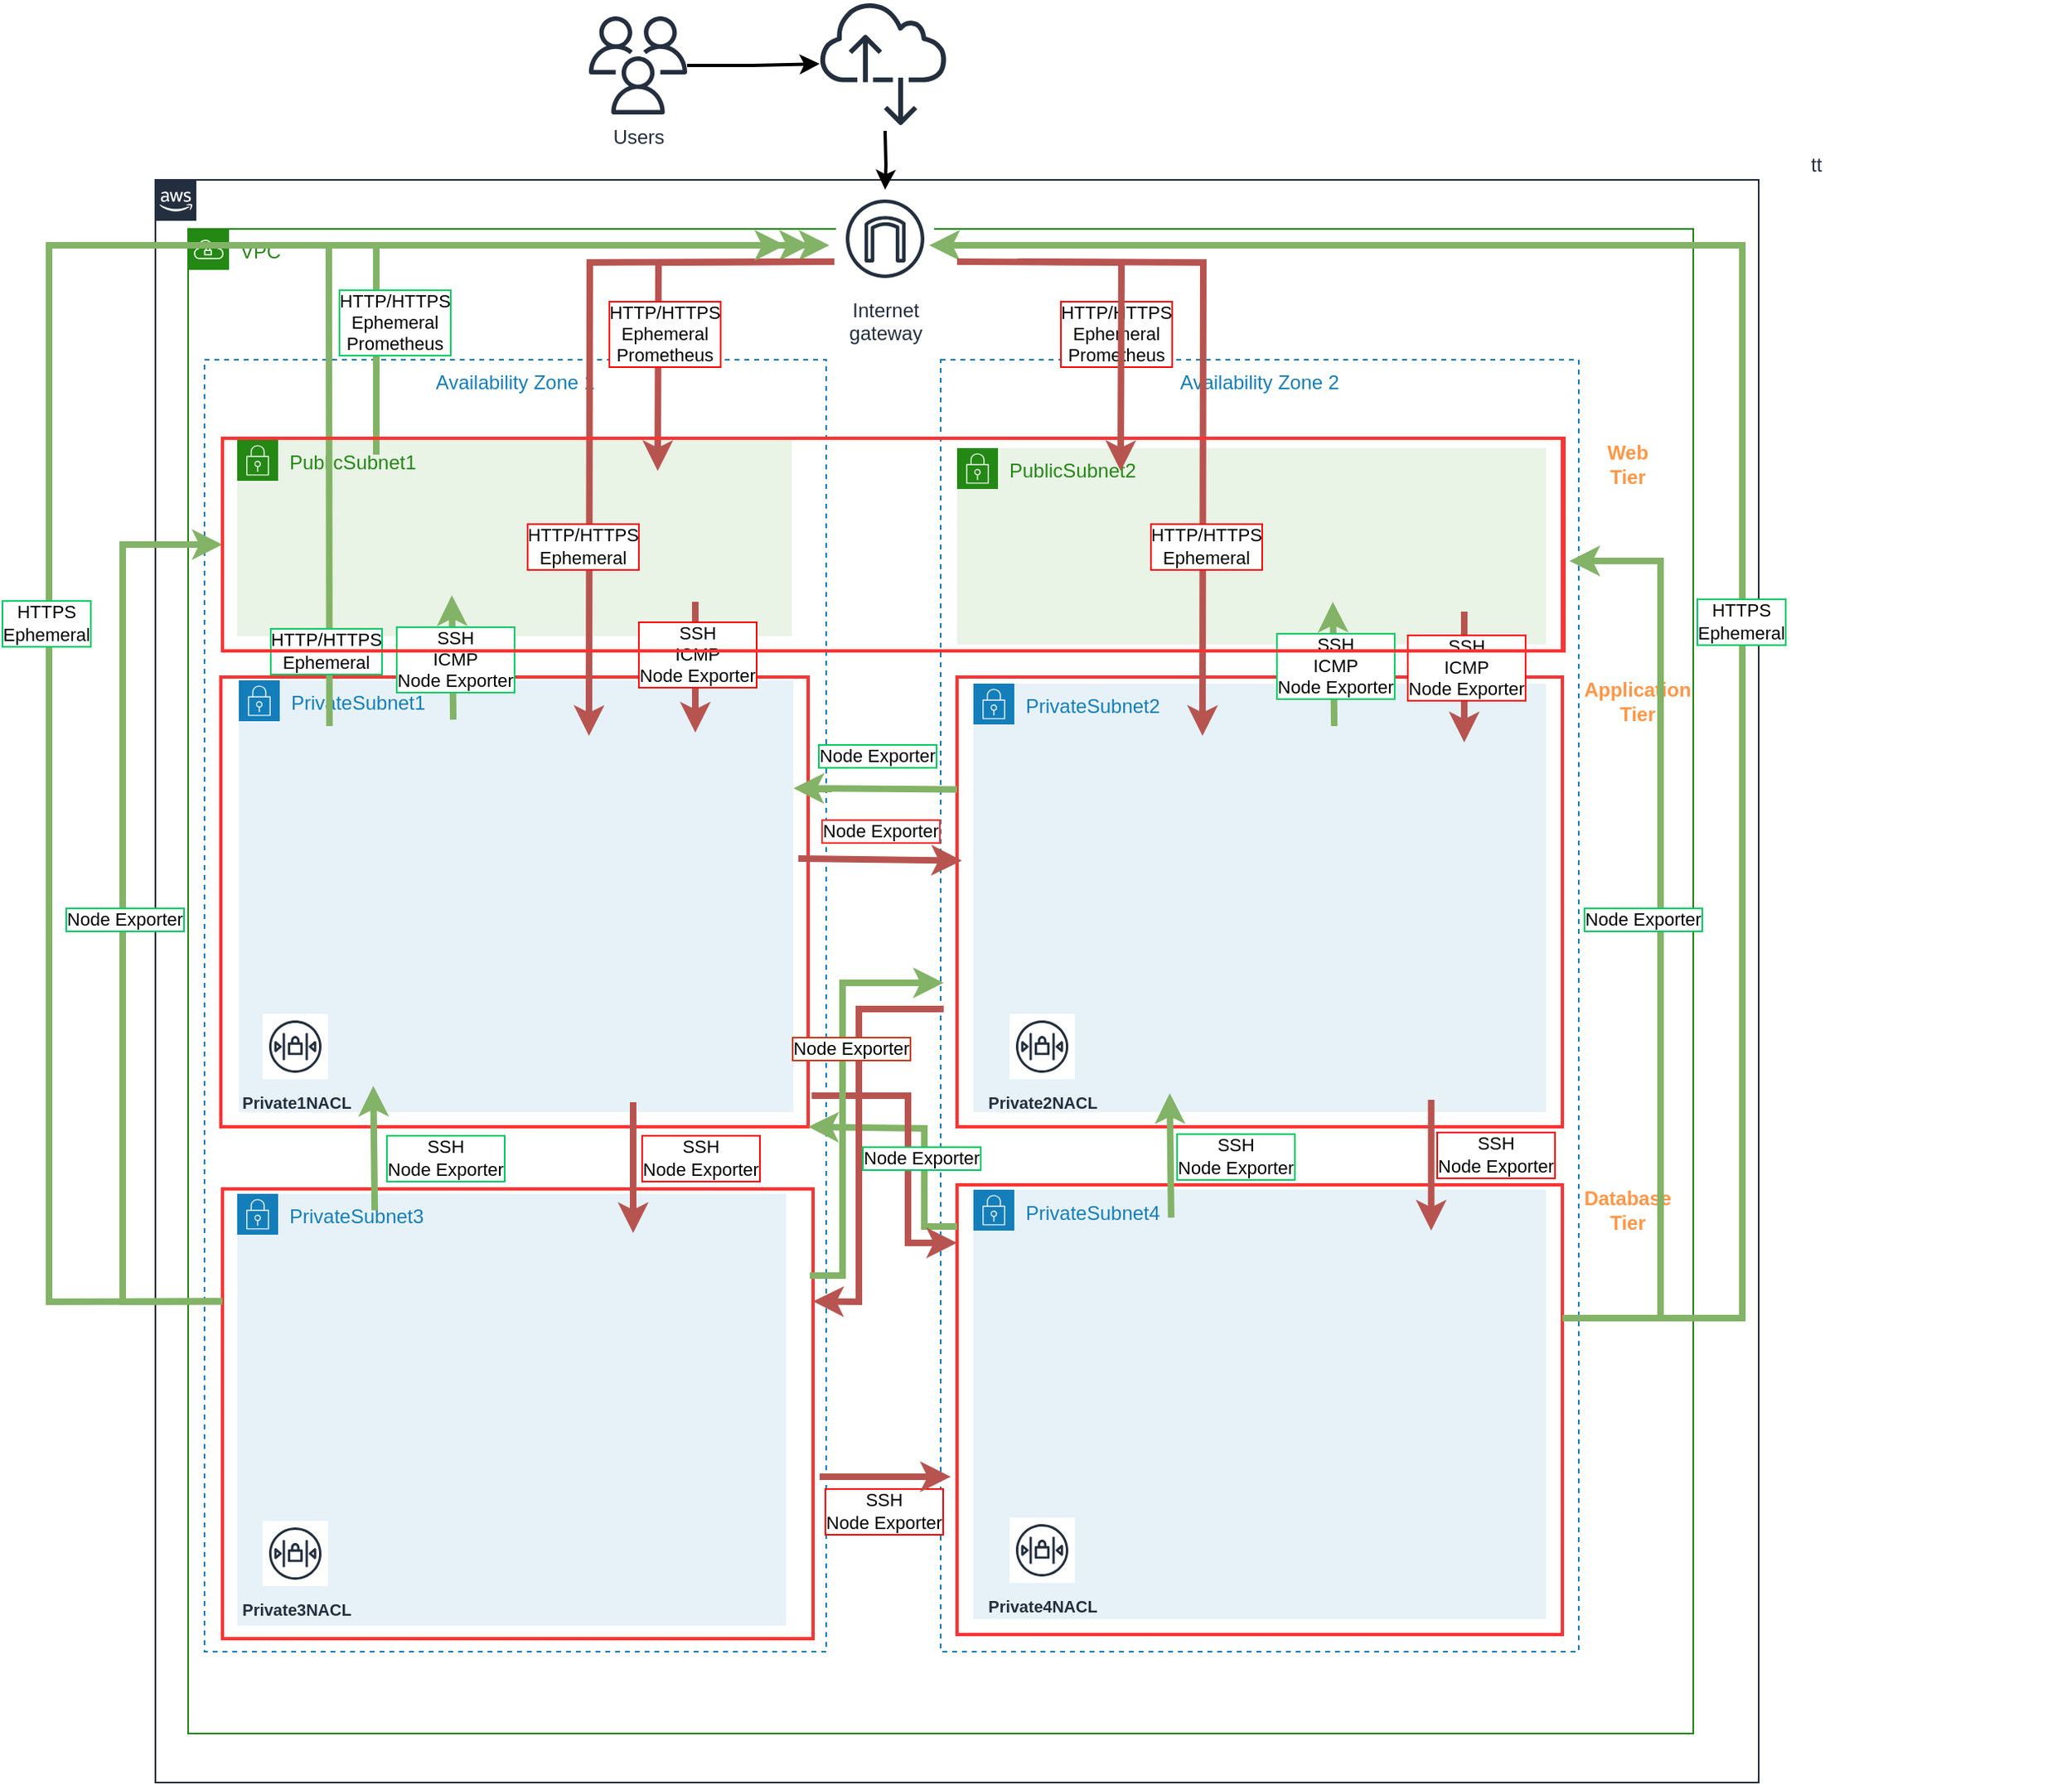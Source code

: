 <mxfile version="20.7.4" type="device"><diagram id="jrXY4hO8n29qiqvIHeQG" name="Page-1"><mxGraphModel dx="3274" dy="2396" grid="1" gridSize="10" guides="1" tooltips="1" connect="1" arrows="1" fold="1" page="0" pageScale="1" pageWidth="827" pageHeight="1169" math="0" shadow="0"><root><mxCell id="0"/><mxCell id="1" parent="0"/><mxCell id="5G6M97Ru5O6IGqaMy1Rf-22" value="tt" style="points=[[0,0],[0.25,0],[0.5,0],[0.75,0],[1,0],[1,0.25],[1,0.5],[1,0.75],[1,1],[0.75,1],[0.5,1],[0.25,1],[0,1],[0,0.75],[0,0.5],[0,0.25]];outlineConnect=0;gradientColor=none;html=1;whiteSpace=wrap;fontSize=12;fontStyle=0;shape=mxgraph.aws4.group;grIcon=mxgraph.aws4.group_aws_cloud_alt;strokeColor=#232F3E;verticalAlign=bottom;align=left;spacingLeft=30;fontColor=#232F3E;dashed=0;fillColor=none;labelPosition=right;verticalLabelPosition=top;" parent="1" vertex="1"><mxGeometry x="-1050" y="-800" width="980" height="980" as="geometry"/></mxCell><mxCell id="5G6M97Ru5O6IGqaMy1Rf-23" value="VPC" style="points=[[0,0],[0.25,0],[0.5,0],[0.75,0],[1,0],[1,0.25],[1,0.5],[1,0.75],[1,1],[0.75,1],[0.5,1],[0.25,1],[0,1],[0,0.75],[0,0.5],[0,0.25]];outlineConnect=0;gradientColor=none;html=1;whiteSpace=wrap;fontSize=12;fontStyle=0;shape=mxgraph.aws4.group;grIcon=mxgraph.aws4.group_vpc;strokeColor=#248814;fillColor=none;verticalAlign=top;align=left;spacingLeft=30;dashed=0;fontColor=#248814;" parent="1" vertex="1"><mxGeometry x="-1030" y="-770" width="920" height="920" as="geometry"/></mxCell><mxCell id="5G6M97Ru5O6IGqaMy1Rf-32" value="Availability Zone 2" style="strokeColor=#147EBA;dashed=1;verticalAlign=top;fontStyle=0;fontColor=#147EBA;" parent="1" vertex="1"><mxGeometry x="-570" y="-690" width="390" height="790" as="geometry"/></mxCell><mxCell id="2zdiaghxo6D1exUONl13-38" value="&lt;p style=&quot;line-height: 0%;&quot;&gt;&lt;br&gt;&lt;/p&gt;" style="rounded=0;whiteSpace=wrap;html=1;strokeColor=#FF3333;strokeWidth=2;fillColor=none;labelPosition=right;verticalLabelPosition=top;align=left;verticalAlign=bottom;fontColor=default;" vertex="1" parent="1"><mxGeometry x="-1010" y="-642" width="820" height="130" as="geometry"/></mxCell><mxCell id="5G6M97Ru5O6IGqaMy1Rf-31" value="Availability Zone 1" style="strokeColor=#147EBA;dashed=1;verticalAlign=top;fontStyle=0;fontColor=#147EBA;" parent="1" vertex="1"><mxGeometry x="-1020" y="-690" width="380" height="790" as="geometry"/></mxCell><mxCell id="2zdiaghxo6D1exUONl13-3" value="" style="rounded=0;whiteSpace=wrap;html=1;strokeColor=#FF3333;strokeWidth=2;fillColor=none;" vertex="1" parent="1"><mxGeometry x="-560" y="-185.5" width="370" height="275" as="geometry"/></mxCell><mxCell id="2zdiaghxo6D1exUONl13-2" value="" style="rounded=0;whiteSpace=wrap;html=1;strokeColor=#FF3333;strokeWidth=2;fillColor=none;" vertex="1" parent="1"><mxGeometry x="-1009" y="-183" width="361" height="275" as="geometry"/></mxCell><mxCell id="5G6M97Ru5O6IGqaMy1Rf-27" value="PrivateSubnet2" style="points=[[0,0],[0.25,0],[0.5,0],[0.75,0],[1,0],[1,0.25],[1,0.5],[1,0.75],[1,1],[0.75,1],[0.5,1],[0.25,1],[0,1],[0,0.75],[0,0.5],[0,0.25]];outlineConnect=0;gradientColor=none;html=1;whiteSpace=wrap;fontSize=12;fontStyle=0;shape=mxgraph.aws4.group;grIcon=mxgraph.aws4.group_security_group;grStroke=0;strokeColor=#147EBA;fillColor=#E6F2F8;verticalAlign=top;align=left;spacingLeft=30;fontColor=#147EBA;dashed=0;" parent="1" vertex="1"><mxGeometry x="-550" y="-492" width="350" height="262" as="geometry"/></mxCell><mxCell id="2zdiaghxo6D1exUONl13-4" value="&lt;blockquote style=&quot;margin: 0px 0px 0px 40px; border: none; padding: 0px; line-height: 0%;&quot;&gt;&lt;br&gt;&lt;/blockquote&gt;" style="rounded=0;whiteSpace=wrap;html=1;strokeColor=#FF3333;strokeWidth=2;fillColor=none;align=left;labelPosition=right;verticalLabelPosition=top;verticalAlign=bottom;fontColor=#FF0000;fontStyle=1" vertex="1" parent="1"><mxGeometry x="-560" y="-496" width="370" height="275" as="geometry"/></mxCell><mxCell id="2zdiaghxo6D1exUONl13-5" value="" style="rounded=0;whiteSpace=wrap;html=1;strokeColor=#FF3333;strokeWidth=2;fillColor=none;" vertex="1" parent="1"><mxGeometry x="-1010" y="-496" width="359" height="275" as="geometry"/></mxCell><mxCell id="5G6M97Ru5O6IGqaMy1Rf-26" value="PrivateSubnet1" style="points=[[0,0],[0.25,0],[0.5,0],[0.75,0],[1,0],[1,0.25],[1,0.5],[1,0.75],[1,1],[0.75,1],[0.5,1],[0.25,1],[0,1],[0,0.75],[0,0.5],[0,0.25]];outlineConnect=0;gradientColor=none;html=1;whiteSpace=wrap;fontSize=12;fontStyle=0;shape=mxgraph.aws4.group;grIcon=mxgraph.aws4.group_security_group;grStroke=0;strokeColor=#147EBA;fillColor=#E6F2F8;verticalAlign=top;align=left;spacingLeft=30;fontColor=#147EBA;dashed=0;" parent="1" vertex="1"><mxGeometry x="-999" y="-494" width="339" height="264" as="geometry"/></mxCell><mxCell id="5G6M97Ru5O6IGqaMy1Rf-24" value="PublicSubnet1" style="points=[[0,0],[0.25,0],[0.5,0],[0.75,0],[1,0],[1,0.25],[1,0.5],[1,0.75],[1,1],[0.75,1],[0.5,1],[0.25,1],[0,1],[0,0.75],[0,0.5],[0,0.25]];outlineConnect=0;gradientColor=none;html=1;whiteSpace=wrap;fontSize=12;fontStyle=0;shape=mxgraph.aws4.group;grIcon=mxgraph.aws4.group_security_group;grStroke=0;strokeColor=#248814;fillColor=#E9F3E6;verticalAlign=top;align=left;spacingLeft=30;fontColor=#248814;dashed=0;" parent="1" vertex="1"><mxGeometry x="-1000" y="-641" width="339" height="120" as="geometry"/></mxCell><mxCell id="5G6M97Ru5O6IGqaMy1Rf-25" value="PublicSubnet2" style="points=[[0,0],[0.25,0],[0.5,0],[0.75,0],[1,0],[1,0.25],[1,0.5],[1,0.75],[1,1],[0.75,1],[0.5,1],[0.25,1],[0,1],[0,0.75],[0,0.5],[0,0.25]];outlineConnect=0;gradientColor=none;html=1;whiteSpace=wrap;fontSize=12;fontStyle=0;shape=mxgraph.aws4.group;grIcon=mxgraph.aws4.group_security_group;grStroke=0;strokeColor=#248814;fillColor=#E9F3E6;verticalAlign=top;align=left;spacingLeft=30;fontColor=#248814;dashed=0;" parent="1" vertex="1"><mxGeometry x="-560" y="-636" width="360" height="120" as="geometry"/></mxCell><mxCell id="xLXbCmjDXcXgFieV5TB8-3" value="" style="edgeStyle=orthogonalEdgeStyle;rounded=0;orthogonalLoop=1;jettySize=auto;html=1;strokeWidth=2;" parent="1" source="5G6M97Ru5O6IGqaMy1Rf-37" target="xLXbCmjDXcXgFieV5TB8-2" edge="1"><mxGeometry relative="1" as="geometry"/></mxCell><mxCell id="5G6M97Ru5O6IGqaMy1Rf-37" value="Users" style="outlineConnect=0;fontColor=#232F3E;gradientColor=none;fillColor=#232F3E;strokeColor=none;dashed=0;verticalLabelPosition=bottom;verticalAlign=top;align=center;html=1;fontSize=12;fontStyle=0;aspect=fixed;pointerEvents=1;shape=mxgraph.aws4.users;" parent="1" vertex="1"><mxGeometry x="-785" y="-900" width="60" height="60" as="geometry"/></mxCell><mxCell id="xLXbCmjDXcXgFieV5TB8-1" value="Internet&#10;gateway" style="sketch=0;outlineConnect=0;fontColor=#232F3E;gradientColor=none;strokeColor=#232F3E;fillColor=#ffffff;dashed=0;verticalLabelPosition=bottom;verticalAlign=top;align=center;html=1;fontSize=12;fontStyle=0;aspect=fixed;shape=mxgraph.aws4.resourceIcon;resIcon=mxgraph.aws4.internet_gateway;" parent="1" vertex="1"><mxGeometry x="-634" y="-794" width="60" height="60" as="geometry"/></mxCell><mxCell id="xLXbCmjDXcXgFieV5TB8-4" value="" style="edgeStyle=orthogonalEdgeStyle;rounded=0;orthogonalLoop=1;jettySize=auto;html=1;strokeWidth=2;" parent="1" target="xLXbCmjDXcXgFieV5TB8-1" edge="1"><mxGeometry relative="1" as="geometry"><mxPoint x="-604" y="-830" as="sourcePoint"/></mxGeometry></mxCell><mxCell id="xLXbCmjDXcXgFieV5TB8-2" value="" style="sketch=0;outlineConnect=0;fontColor=#232F3E;gradientColor=none;fillColor=#232F3D;strokeColor=none;dashed=0;verticalLabelPosition=bottom;verticalAlign=top;align=center;html=1;fontSize=12;fontStyle=0;aspect=fixed;pointerEvents=1;shape=mxgraph.aws4.internet_alt2;" parent="1" vertex="1"><mxGeometry x="-644" y="-910" width="78" height="78" as="geometry"/></mxCell><mxCell id="xLXbCmjDXcXgFieV5TB8-15" value="PrivateSubnet3" style="points=[[0,0],[0.25,0],[0.5,0],[0.75,0],[1,0],[1,0.25],[1,0.5],[1,0.75],[1,1],[0.75,1],[0.5,1],[0.25,1],[0,1],[0,0.75],[0,0.5],[0,0.25]];outlineConnect=0;gradientColor=none;html=1;whiteSpace=wrap;fontSize=12;fontStyle=0;shape=mxgraph.aws4.group;grIcon=mxgraph.aws4.group_security_group;grStroke=0;strokeColor=#147EBA;fillColor=#E6F2F8;verticalAlign=top;align=left;spacingLeft=30;fontColor=#147EBA;dashed=0;" parent="1" vertex="1"><mxGeometry x="-1000" y="-180" width="335.5" height="264" as="geometry"/></mxCell><mxCell id="xLXbCmjDXcXgFieV5TB8-18" value="PrivateSubnet4" style="points=[[0,0],[0.25,0],[0.5,0],[0.75,0],[1,0],[1,0.25],[1,0.5],[1,0.75],[1,1],[0.75,1],[0.5,1],[0.25,1],[0,1],[0,0.75],[0,0.5],[0,0.25]];outlineConnect=0;gradientColor=none;html=1;whiteSpace=wrap;fontSize=12;fontStyle=0;shape=mxgraph.aws4.group;grIcon=mxgraph.aws4.group_security_group;grStroke=0;strokeColor=#147EBA;fillColor=#E6F2F8;verticalAlign=top;align=left;spacingLeft=30;fontColor=#147EBA;dashed=0;" parent="1" vertex="1"><mxGeometry x="-550" y="-182.5" width="350" height="262.5" as="geometry"/></mxCell><mxCell id="uyt5jaZ_HBhLrm_yC9xE-3" value="Web&lt;br&gt;Tier" style="text;strokeColor=none;align=center;fillColor=none;html=1;verticalAlign=middle;whiteSpace=wrap;rounded=0;fontColor=#FF9747;fontStyle=1" parent="1" vertex="1"><mxGeometry x="-180" y="-641" width="60" height="30" as="geometry"/></mxCell><mxCell id="uyt5jaZ_HBhLrm_yC9xE-4" value="Application&lt;br&gt;Tier" style="text;strokeColor=none;align=center;fillColor=none;html=1;verticalAlign=middle;whiteSpace=wrap;rounded=0;fontColor=#FF9747;fontStyle=1" parent="1" vertex="1"><mxGeometry x="-174" y="-496" width="60" height="30" as="geometry"/></mxCell><mxCell id="uyt5jaZ_HBhLrm_yC9xE-5" value="Database&lt;br&gt;Tier" style="text;strokeColor=none;align=center;fillColor=none;html=1;verticalAlign=middle;whiteSpace=wrap;rounded=0;fontColor=#FF9747;fontStyle=1" parent="1" vertex="1"><mxGeometry x="-180" y="-185.5" width="60" height="30" as="geometry"/></mxCell><mxCell id="uyt5jaZ_HBhLrm_yC9xE-8" value="&lt;font style=&quot;font-size: 10px;&quot;&gt;Private1NACL&lt;/font&gt;" style="sketch=0;outlineConnect=0;fontColor=#232F3E;gradientColor=none;strokeColor=#232F3E;fillColor=#ffffff;dashed=0;verticalLabelPosition=bottom;verticalAlign=top;align=center;html=1;fontSize=12;fontStyle=1;aspect=fixed;shape=mxgraph.aws4.resourceIcon;resIcon=mxgraph.aws4.network_access_control_list;" parent="1" vertex="1"><mxGeometry x="-984.5" y="-290" width="40" height="40" as="geometry"/></mxCell><mxCell id="uyt5jaZ_HBhLrm_yC9xE-10" value="&lt;font style=&quot;font-size: 10px;&quot;&gt;Private2NACL&lt;/font&gt;" style="sketch=0;outlineConnect=0;fontColor=#232F3E;gradientColor=none;strokeColor=#232F3E;fillColor=#ffffff;dashed=0;verticalLabelPosition=bottom;verticalAlign=top;align=center;html=1;fontSize=12;fontStyle=1;aspect=fixed;shape=mxgraph.aws4.resourceIcon;resIcon=mxgraph.aws4.network_access_control_list;direction=east;" parent="1" vertex="1"><mxGeometry x="-528" y="-290" width="40" height="40" as="geometry"/></mxCell><mxCell id="uyt5jaZ_HBhLrm_yC9xE-11" value="&lt;font style=&quot;font-size: 10px;&quot;&gt;Private3NACL&lt;/font&gt;" style="sketch=0;outlineConnect=0;fontColor=#232F3E;gradientColor=none;strokeColor=#232F3E;fillColor=#ffffff;dashed=0;verticalLabelPosition=bottom;verticalAlign=top;align=center;html=1;fontSize=12;fontStyle=1;aspect=fixed;shape=mxgraph.aws4.resourceIcon;resIcon=mxgraph.aws4.network_access_control_list;" parent="1" vertex="1"><mxGeometry x="-984.5" y="20" width="40" height="40" as="geometry"/></mxCell><mxCell id="uyt5jaZ_HBhLrm_yC9xE-12" value="&lt;font style=&quot;font-size: 10px;&quot;&gt;Private4NACL&lt;/font&gt;" style="sketch=0;outlineConnect=0;fontColor=#232F3E;gradientColor=none;strokeColor=#232F3E;fillColor=#ffffff;dashed=0;verticalLabelPosition=bottom;verticalAlign=top;align=center;html=1;fontSize=12;fontStyle=1;aspect=fixed;shape=mxgraph.aws4.resourceIcon;resIcon=mxgraph.aws4.network_access_control_list;" parent="1" vertex="1"><mxGeometry x="-528" y="18" width="40" height="40" as="geometry"/></mxCell><mxCell id="xFBPH7expV1PxLe_VSN9-13" value="" style="edgeStyle=orthogonalEdgeStyle;orthogonalLoop=1;jettySize=auto;html=1;rounded=0;fillColor=#f8cecc;strokeColor=#b85450;strokeWidth=4;" parent="1" edge="1"><mxGeometry relative="1" as="geometry"><mxPoint x="-720" y="-542" as="sourcePoint"/><mxPoint x="-720" y="-462" as="targetPoint"/></mxGeometry></mxCell><mxCell id="IY-KNxv3VzHNQ_SrPp_i-1" style="edgeStyle=orthogonalEdgeStyle;rounded=0;orthogonalLoop=1;jettySize=auto;html=1;exitX=0.5;exitY=1;exitDx=0;exitDy=0;" parent="1" source="5G6M97Ru5O6IGqaMy1Rf-24" target="5G6M97Ru5O6IGqaMy1Rf-24" edge="1"><mxGeometry relative="1" as="geometry"/></mxCell><mxCell id="IY-KNxv3VzHNQ_SrPp_i-3" value="" style="endArrow=classic;html=1;rounded=0;exitX=0.411;exitY=-0.003;exitDx=0;exitDy=0;exitPerimeter=0;strokeColor=#82b366;fillColor=#d5e8d4;strokeWidth=4;" parent="1" edge="1"><mxGeometry width="50" height="50" relative="1" as="geometry"><mxPoint x="-867.952" y="-469.962" as="sourcePoint"/><mxPoint x="-868.817" y="-546" as="targetPoint"/></mxGeometry></mxCell><mxCell id="IY-KNxv3VzHNQ_SrPp_i-6" value="" style="edgeStyle=orthogonalEdgeStyle;orthogonalLoop=1;jettySize=auto;html=1;rounded=0;fillColor=#f8cecc;strokeColor=#b85450;strokeWidth=4;" parent="1" edge="1"><mxGeometry relative="1" as="geometry"><mxPoint x="-635" y="-750" as="sourcePoint"/><mxPoint x="-743" y="-622" as="targetPoint"/></mxGeometry></mxCell><mxCell id="IY-KNxv3VzHNQ_SrPp_i-7" value="HTTP/HTTPS&lt;br&gt;Ephemeral&lt;br&gt;Prometheus" style="edgeLabel;html=1;align=center;verticalAlign=middle;resizable=0;points=[];fontColor=#030303;labelBorderColor=#fd0808;" parent="1" vertex="1" connectable="0"><mxGeometry x="-770" y="-700.001" as="geometry"><mxPoint x="31" y="-6" as="offset"/></mxGeometry></mxCell><mxCell id="2zdiaghxo6D1exUONl13-6" value="" style="endArrow=classic;html=1;rounded=0;strokeWidth=4;fillColor=#d5e8d4;strokeColor=#82b366;" edge="1" parent="1"><mxGeometry width="50" height="50" relative="1" as="geometry"><mxPoint x="-915" y="-632" as="sourcePoint"/><mxPoint x="-638" y="-760" as="targetPoint"/><Array as="points"><mxPoint x="-915" y="-760"/></Array></mxGeometry></mxCell><mxCell id="IY-KNxv3VzHNQ_SrPp_i-8" value="HTTP/HTTPS&lt;br&gt;Ephemeral&lt;br&gt;Prometheus" style="edgeLabel;html=1;align=center;verticalAlign=middle;resizable=0;points=[];fontColor=#000000;labelBorderColor=#00CC66;" parent="1" vertex="1" connectable="0"><mxGeometry x="-935.5" y="-707.001" as="geometry"><mxPoint x="31" y="-6" as="offset"/></mxGeometry></mxCell><mxCell id="2zdiaghxo6D1exUONl13-10" value="" style="endArrow=classic;html=1;rounded=0;exitX=0;exitY=0.25;exitDx=0;exitDy=0;strokeColor=#82b366;fillColor=#d5e8d4;strokeWidth=4;entryX=1;entryY=0.25;entryDx=0;entryDy=0;" edge="1" parent="1" source="2zdiaghxo6D1exUONl13-4" target="5G6M97Ru5O6IGqaMy1Rf-26"><mxGeometry width="50" height="50" relative="1" as="geometry"><mxPoint x="-568.14" y="-425.125" as="sourcePoint"/><mxPoint x="-644" y="-425" as="targetPoint"/></mxGeometry></mxCell><mxCell id="2zdiaghxo6D1exUONl13-11" value="Node Exporter" style="edgeLabel;html=1;align=center;verticalAlign=middle;resizable=0;points=[];fontColor=#000000;labelBorderColor=#00CC66;" vertex="1" connectable="0" parent="1"><mxGeometry x="-640.0" y="-442.001" as="geometry"><mxPoint x="31" y="-6" as="offset"/></mxGeometry></mxCell><mxCell id="2zdiaghxo6D1exUONl13-12" value="" style="endArrow=classic;html=1;rounded=0;exitX=0;exitY=0.25;exitDx=0;exitDy=0;strokeColor=#82b366;fillColor=#d5e8d4;strokeWidth=4;entryX=0;entryY=0.5;entryDx=0;entryDy=0;" edge="1" parent="1" source="2zdiaghxo6D1exUONl13-2" target="2zdiaghxo6D1exUONl13-1"><mxGeometry x="-1" y="185" width="50" height="50" relative="1" as="geometry"><mxPoint x="-1099.132" y="-373.962" as="sourcePoint"/><mxPoint x="-1090" y="-410" as="targetPoint"/><Array as="points"><mxPoint x="-1070" y="-114"/><mxPoint x="-1070" y="-340"/><mxPoint x="-1070" y="-577"/></Array><mxPoint x="1" y="14" as="offset"/></mxGeometry></mxCell><mxCell id="2zdiaghxo6D1exUONl13-14" value="SSH&lt;br&gt;&lt;span style=&quot;color: rgb(0, 0, 0);&quot;&gt;Node Exporter&lt;/span&gt;" style="edgeLabel;html=1;align=center;verticalAlign=middle;resizable=0;points=[];fontColor=#030303;labelBorderColor=#f70808;" vertex="1" connectable="0" parent="1"><mxGeometry x="-748" y="-196.001" as="geometry"><mxPoint x="31" y="-6" as="offset"/></mxGeometry></mxCell><mxCell id="2zdiaghxo6D1exUONl13-15" value="" style="edgeStyle=orthogonalEdgeStyle;orthogonalLoop=1;jettySize=auto;html=1;rounded=0;fillColor=#f8cecc;strokeColor=#b85450;strokeWidth=4;" edge="1" parent="1"><mxGeometry relative="1" as="geometry"><mxPoint x="-758" y="-236" as="sourcePoint"/><mxPoint x="-758" y="-156" as="targetPoint"/></mxGeometry></mxCell><mxCell id="2zdiaghxo6D1exUONl13-17" value="" style="endArrow=classic;html=1;rounded=0;strokeWidth=4;exitX=1;exitY=0.5;exitDx=0;exitDy=0;fillColor=#f8cecc;strokeColor=#b85450;" edge="1" parent="1"><mxGeometry width="50" height="50" relative="1" as="geometry"><mxPoint x="-657" y="-385" as="sourcePoint"/><mxPoint x="-557" y="-383.772" as="targetPoint"/></mxGeometry></mxCell><mxCell id="2zdiaghxo6D1exUONl13-18" value="Node Exporter" style="edgeLabel;html=1;align=center;verticalAlign=middle;resizable=0;points=[];fontColor=#000000;labelBorderColor=#FF3333;" vertex="1" connectable="0" parent="1"><mxGeometry x="-638.0" y="-396.001" as="geometry"><mxPoint x="31" y="-6" as="offset"/></mxGeometry></mxCell><mxCell id="2zdiaghxo6D1exUONl13-19" value="SSH&lt;br&gt;Node Exporter" style="edgeLabel;html=1;align=center;verticalAlign=middle;resizable=0;points=[];fontColor=#000000;labelBorderColor=#00CC66;" vertex="1" connectable="0" parent="1"><mxGeometry x="-904" y="-196.001" as="geometry"><mxPoint x="31" y="-6" as="offset"/></mxGeometry></mxCell><mxCell id="2zdiaghxo6D1exUONl13-20" value="" style="endArrow=classic;html=1;rounded=0;exitX=0.411;exitY=-0.003;exitDx=0;exitDy=0;exitPerimeter=0;strokeColor=#82b366;fillColor=#d5e8d4;strokeWidth=4;" edge="1" parent="1"><mxGeometry width="50" height="50" relative="1" as="geometry"><mxPoint x="-915.952" y="-169.962" as="sourcePoint"/><mxPoint x="-916.817" y="-246" as="targetPoint"/></mxGeometry></mxCell><mxCell id="2zdiaghxo6D1exUONl13-21" value="" style="endArrow=classic;html=1;rounded=0;strokeWidth=4;entryX=1;entryY=1;entryDx=0;entryDy=0;fillColor=#d5e8d4;strokeColor=#82b366;" edge="1" parent="1" target="2zdiaghxo6D1exUONl13-5"><mxGeometry width="50" height="50" relative="1" as="geometry"><mxPoint x="-560" y="-160" as="sourcePoint"/><mxPoint x="-580" y="-290" as="targetPoint"/><Array as="points"><mxPoint x="-580" y="-160"/><mxPoint x="-580" y="-220"/></Array></mxGeometry></mxCell><mxCell id="2zdiaghxo6D1exUONl13-23" value="" style="endArrow=classic;html=1;rounded=0;exitX=0.411;exitY=-0.003;exitDx=0;exitDy=0;exitPerimeter=0;strokeColor=#82b366;fillColor=#d5e8d4;strokeWidth=4;" edge="1" parent="1"><mxGeometry width="50" height="50" relative="1" as="geometry"><mxPoint x="-943.632" y="-466.002" as="sourcePoint"/><mxPoint x="-650" y="-760" as="targetPoint"/><Array as="points"><mxPoint x="-944" y="-760"/></Array></mxGeometry></mxCell><mxCell id="2zdiaghxo6D1exUONl13-25" value="" style="endArrow=classic;html=1;rounded=0;strokeWidth=4;exitX=1.006;exitY=0.931;exitDx=0;exitDy=0;fillColor=#f8cecc;strokeColor=#b85450;exitPerimeter=0;entryX=0;entryY=0.129;entryDx=0;entryDy=0;entryPerimeter=0;" edge="1" parent="1" source="2zdiaghxo6D1exUONl13-5" target="2zdiaghxo6D1exUONl13-3"><mxGeometry width="50" height="50" relative="1" as="geometry"><mxPoint x="-651" y="-270.61" as="sourcePoint"/><mxPoint x="-570" y="-150" as="targetPoint"/><Array as="points"><mxPoint x="-590" y="-240"/><mxPoint x="-590" y="-150"/></Array></mxGeometry></mxCell><mxCell id="2zdiaghxo6D1exUONl13-27" value="" style="edgeStyle=orthogonalEdgeStyle;orthogonalLoop=1;jettySize=auto;html=1;rounded=0;fillColor=#f8cecc;strokeColor=#b85450;strokeWidth=4;" edge="1" parent="1"><mxGeometry relative="1" as="geometry"><mxPoint x="-640" y="-750" as="sourcePoint"/><mxPoint x="-785" y="-460" as="targetPoint"/></mxGeometry></mxCell><mxCell id="2zdiaghxo6D1exUONl13-28" value="HTTP/HTTPS&lt;br&gt;Ephemeral" style="edgeLabel;html=1;align=center;verticalAlign=middle;resizable=0;points=[];fontColor=#030303;labelBorderColor=#f70808;" vertex="1" connectable="0" parent="1"><mxGeometry x="-820" y="-570.001" as="geometry"><mxPoint x="31" y="-6" as="offset"/></mxGeometry></mxCell><mxCell id="2zdiaghxo6D1exUONl13-29" value="" style="endArrow=classic;html=1;rounded=0;strokeColor=#82b366;fillColor=#d5e8d4;strokeWidth=4;exitX=0;exitY=0.25;exitDx=0;exitDy=0;" edge="1" parent="1" source="2zdiaghxo6D1exUONl13-2"><mxGeometry x="-1" y="185" width="50" height="50" relative="1" as="geometry"><mxPoint x="-1030" y="-110" as="sourcePoint"/><mxPoint x="-665" y="-760" as="targetPoint"/><Array as="points"><mxPoint x="-1115" y="-114"/><mxPoint x="-1115" y="-343"/><mxPoint x="-1115" y="-760"/></Array><mxPoint x="1" y="14" as="offset"/></mxGeometry></mxCell><mxCell id="2zdiaghxo6D1exUONl13-30" value="HTTPS&lt;br&gt;Ephemeral" style="edgeLabel;html=1;align=center;verticalAlign=middle;resizable=0;points=[];fontColor=#000000;labelBorderColor=#00CC66;" vertex="1" connectable="0" parent="1"><mxGeometry x="-916.5" y="-641.001" as="geometry"><mxPoint x="-201" y="112" as="offset"/></mxGeometry></mxCell><mxCell id="2zdiaghxo6D1exUONl13-13" value="Node Exporter" style="edgeLabel;html=1;align=center;verticalAlign=middle;resizable=0;points=[];fontColor=#000000;labelBorderColor=#00CC66;" vertex="1" connectable="0" parent="1"><mxGeometry x="-868.5" y="-460.001" as="geometry"><mxPoint x="-201" y="112" as="offset"/></mxGeometry></mxCell><mxCell id="2zdiaghxo6D1exUONl13-31" value="SSH&lt;br&gt;&lt;span style=&quot;color: rgb(0, 0, 0);&quot;&gt;Node Exporter&lt;/span&gt;" style="edgeLabel;html=1;align=center;verticalAlign=middle;resizable=0;points=[];fontColor=#030303;labelBorderColor=#f70808;" vertex="1" connectable="0" parent="1"><mxGeometry x="-636" y="19.999" as="geometry"><mxPoint x="31" y="-6" as="offset"/></mxGeometry></mxCell><mxCell id="2zdiaghxo6D1exUONl13-32" value="" style="edgeStyle=orthogonalEdgeStyle;orthogonalLoop=1;jettySize=auto;html=1;rounded=0;fillColor=#f8cecc;strokeColor=#b85450;strokeWidth=4;entryX=-0.005;entryY=0.42;entryDx=0;entryDy=0;entryPerimeter=0;" edge="1" parent="1"><mxGeometry relative="1" as="geometry"><mxPoint x="-644" y="-7" as="sourcePoint"/><mxPoint x="-563.85" y="-7" as="targetPoint"/></mxGeometry></mxCell><mxCell id="2zdiaghxo6D1exUONl13-34" value="" style="endArrow=classic;html=1;rounded=0;strokeWidth=4;fillColor=#d5e8d4;strokeColor=#82b366;entryX=-0.022;entryY=0.68;entryDx=0;entryDy=0;entryPerimeter=0;" edge="1" parent="1" target="2zdiaghxo6D1exUONl13-4"><mxGeometry width="50" height="50" relative="1" as="geometry"><mxPoint x="-650" y="-130" as="sourcePoint"/><mxPoint x="-641" y="-211" as="targetPoint"/><Array as="points"><mxPoint x="-630" y="-130"/><mxPoint x="-630" y="-309"/></Array></mxGeometry></mxCell><mxCell id="2zdiaghxo6D1exUONl13-22" value="Node Exporter" style="edgeLabel;html=1;align=center;verticalAlign=middle;resizable=0;points=[];fontColor=#000000;labelBorderColor=#00CC66;" vertex="1" connectable="0" parent="1"><mxGeometry x="-613.0" y="-196.001" as="geometry"><mxPoint x="31" y="-6" as="offset"/></mxGeometry></mxCell><mxCell id="2zdiaghxo6D1exUONl13-36" value="" style="endArrow=classic;html=1;rounded=0;strokeWidth=4;exitX=-0.022;exitY=0.738;exitDx=0;exitDy=0;fillColor=#f8cecc;strokeColor=#b85450;exitPerimeter=0;entryX=1;entryY=0.25;entryDx=0;entryDy=0;" edge="1" parent="1" source="2zdiaghxo6D1exUONl13-4" target="2zdiaghxo6D1exUONl13-2"><mxGeometry width="50" height="50" relative="1" as="geometry"><mxPoint x="-638.846" y="-229.975" as="sourcePoint"/><mxPoint x="-550" y="-140.025" as="targetPoint"/><Array as="points"><mxPoint x="-620" y="-293"/><mxPoint x="-620" y="-114"/></Array></mxGeometry></mxCell><mxCell id="2zdiaghxo6D1exUONl13-37" value="Node Exporter" style="edgeLabel;html=1;align=center;verticalAlign=middle;resizable=0;points=[];fontColor=#000000;labelBorderColor=#CC3E1B;" vertex="1" connectable="0" parent="1"><mxGeometry x="-656.0" y="-263.001" as="geometry"><mxPoint x="31" y="-6" as="offset"/></mxGeometry></mxCell><mxCell id="xFBPH7expV1PxLe_VSN9-25" value="SSH&lt;br&gt;ICMP&lt;br&gt;Node Exporter" style="edgeLabel;html=1;align=center;verticalAlign=middle;resizable=0;points=[];fontColor=#030303;labelBorderColor=#f70808;" parent="1" vertex="1" connectable="0"><mxGeometry x="-750" y="-504.001" as="geometry"><mxPoint x="31" y="-6" as="offset"/></mxGeometry></mxCell><mxCell id="IY-KNxv3VzHNQ_SrPp_i-2" value="SSH&lt;br&gt;ICMP&lt;br&gt;Node Exporter" style="edgeLabel;html=1;align=center;verticalAlign=middle;resizable=0;points=[];fontColor=#000000;labelBorderColor=#00CC66;" parent="1" vertex="1" connectable="0"><mxGeometry x="-898.5" y="-501.001" as="geometry"><mxPoint x="31" y="-6" as="offset"/></mxGeometry></mxCell><mxCell id="2zdiaghxo6D1exUONl13-24" value="HTTP/HTTPS&lt;br&gt;Ephemeral" style="edgeLabel;html=1;align=center;verticalAlign=middle;resizable=0;points=[];fontColor=#000000;labelBorderColor=#00CC66;" vertex="1" connectable="0" parent="1"><mxGeometry x="-977" y="-506.001" as="geometry"><mxPoint x="31" y="-6" as="offset"/></mxGeometry></mxCell><mxCell id="2zdiaghxo6D1exUONl13-39" value="" style="endArrow=classic;html=1;rounded=0;strokeColor=#82b366;fillColor=#d5e8d4;strokeWidth=4;entryX=1.004;entryY=0.577;entryDx=0;entryDy=0;entryPerimeter=0;" edge="1" parent="1" target="2zdiaghxo6D1exUONl13-1"><mxGeometry x="-1" y="185" width="50" height="50" relative="1" as="geometry"><mxPoint x="-160" y="-104" as="sourcePoint"/><mxPoint x="-15" y="-567" as="targetPoint"/><Array as="points"><mxPoint x="-130" y="-104"/><mxPoint x="-130" y="-567"/></Array><mxPoint x="1" y="14" as="offset"/></mxGeometry></mxCell><mxCell id="2zdiaghxo6D1exUONl13-40" value="" style="endArrow=classic;html=1;rounded=0;strokeColor=#82b366;fillColor=#d5e8d4;strokeWidth=4;entryX=0.95;entryY=0.567;entryDx=0;entryDy=0;entryPerimeter=0;" edge="1" parent="1" target="xLXbCmjDXcXgFieV5TB8-1"><mxGeometry x="-1" y="185" width="50" height="50" relative="1" as="geometry"><mxPoint x="-190" y="-104" as="sourcePoint"/><mxPoint x="330" y="-750" as="targetPoint"/><Array as="points"><mxPoint x="-80" y="-104"/><mxPoint x="-80" y="-330"/><mxPoint x="-80" y="-760"/></Array><mxPoint x="1" y="14" as="offset"/></mxGeometry></mxCell><mxCell id="2zdiaghxo6D1exUONl13-42" value="" style="edgeStyle=orthogonalEdgeStyle;orthogonalLoop=1;jettySize=auto;html=1;rounded=0;fillColor=#f8cecc;strokeColor=#b85450;strokeWidth=4;" edge="1" parent="1"><mxGeometry relative="1" as="geometry"><mxPoint x="-250" y="-536" as="sourcePoint"/><mxPoint x="-250" y="-456" as="targetPoint"/></mxGeometry></mxCell><mxCell id="2zdiaghxo6D1exUONl13-41" value="SSH&lt;br&gt;ICMP&lt;br&gt;Node Exporter" style="edgeLabel;html=1;align=center;verticalAlign=middle;resizable=0;points=[];fontColor=#030303;labelBorderColor=#f70808;" vertex="1" connectable="0" parent="1"><mxGeometry x="-280" y="-496.001" as="geometry"><mxPoint x="31" y="-6" as="offset"/></mxGeometry></mxCell><mxCell id="2zdiaghxo6D1exUONl13-43" value="" style="endArrow=classic;html=1;rounded=0;exitX=0.411;exitY=-0.003;exitDx=0;exitDy=0;exitPerimeter=0;strokeColor=#82b366;fillColor=#d5e8d4;strokeWidth=4;" edge="1" parent="1"><mxGeometry width="50" height="50" relative="1" as="geometry"><mxPoint x="-329.452" y="-466.002" as="sourcePoint"/><mxPoint x="-330.317" y="-542.04" as="targetPoint"/></mxGeometry></mxCell><mxCell id="2zdiaghxo6D1exUONl13-44" value="SSH&lt;br&gt;ICMP&lt;br&gt;Node Exporter" style="edgeLabel;html=1;align=center;verticalAlign=middle;resizable=0;points=[];fontColor=#000000;labelBorderColor=#00CC66;" vertex="1" connectable="0" parent="1"><mxGeometry x="-360" y="-497.041" as="geometry"><mxPoint x="31" y="-6" as="offset"/></mxGeometry></mxCell><mxCell id="2zdiaghxo6D1exUONl13-45" value="SSH&lt;br&gt;&lt;span style=&quot;color: rgb(0, 0, 0);&quot;&gt;Node Exporter&lt;/span&gt;" style="edgeLabel;html=1;align=center;verticalAlign=middle;resizable=0;points=[];fontColor=#030303;labelBorderColor=#f70808;" vertex="1" connectable="0" parent="1"><mxGeometry x="-262.18" y="-198.501" as="geometry"><mxPoint x="31" y="-6" as="offset"/></mxGeometry></mxCell><mxCell id="2zdiaghxo6D1exUONl13-46" value="" style="edgeStyle=orthogonalEdgeStyle;orthogonalLoop=1;jettySize=auto;html=1;rounded=0;fillColor=#f8cecc;strokeColor=#b85450;strokeWidth=4;" edge="1" parent="1"><mxGeometry relative="1" as="geometry"><mxPoint x="-270.18" y="-237.5" as="sourcePoint"/><mxPoint x="-270.18" y="-157.5" as="targetPoint"/></mxGeometry></mxCell><mxCell id="2zdiaghxo6D1exUONl13-47" value="SSH&lt;br&gt;Node Exporter" style="edgeLabel;html=1;align=center;verticalAlign=middle;resizable=0;points=[];fontColor=#000000;labelBorderColor=#00CC66;" vertex="1" connectable="0" parent="1"><mxGeometry x="-421.18" y="-197.501" as="geometry"><mxPoint x="31" y="-6" as="offset"/></mxGeometry></mxCell><mxCell id="2zdiaghxo6D1exUONl13-48" value="" style="endArrow=classic;html=1;rounded=0;exitX=0.411;exitY=-0.003;exitDx=0;exitDy=0;exitPerimeter=0;strokeColor=#82b366;fillColor=#d5e8d4;strokeWidth=4;" edge="1" parent="1"><mxGeometry width="50" height="50" relative="1" as="geometry"><mxPoint x="-429.132" y="-165.462" as="sourcePoint"/><mxPoint x="-429.997" y="-241.5" as="targetPoint"/></mxGeometry></mxCell><mxCell id="2zdiaghxo6D1exUONl13-51" value="HTTP/HTTPS&lt;br&gt;Ephemeral&lt;br&gt;Prometheus" style="edgeLabel;html=1;align=center;verticalAlign=middle;resizable=0;points=[];fontColor=#030303;labelBorderColor=#fd0808;" vertex="1" connectable="0" parent="1"><mxGeometry x="-494.5" y="-700.001" as="geometry"><mxPoint x="31" y="-6" as="offset"/></mxGeometry></mxCell><mxCell id="2zdiaghxo6D1exUONl13-52" value="" style="edgeStyle=orthogonalEdgeStyle;orthogonalLoop=1;jettySize=auto;html=1;rounded=0;fillColor=#f8cecc;strokeColor=#b85450;strokeWidth=4;" edge="1" parent="1"><mxGeometry relative="1" as="geometry"><mxPoint x="-523" y="-750" as="sourcePoint"/><mxPoint x="-410" y="-460" as="targetPoint"/></mxGeometry></mxCell><mxCell id="2zdiaghxo6D1exUONl13-53" value="HTTPS&lt;br&gt;Ephemeral" style="edgeLabel;html=1;align=center;verticalAlign=middle;resizable=0;points=[];fontColor=#000000;labelBorderColor=#00CC66;" vertex="1" connectable="0" parent="1"><mxGeometry x="120" y="-642.001" as="geometry"><mxPoint x="-201" y="112" as="offset"/></mxGeometry></mxCell><mxCell id="2zdiaghxo6D1exUONl13-54" value="Node Exporter" style="edgeLabel;html=1;align=center;verticalAlign=middle;resizable=0;points=[];fontColor=#000000;labelBorderColor=#00CC66;" vertex="1" connectable="0" parent="1"><mxGeometry x="60" y="-460.001" as="geometry"><mxPoint x="-201" y="112" as="offset"/></mxGeometry></mxCell><mxCell id="2zdiaghxo6D1exUONl13-57" value="HTTP/HTTPS&lt;br&gt;Ephemeral" style="edgeLabel;html=1;align=center;verticalAlign=middle;resizable=0;points=[];fontColor=#030303;labelBorderColor=#f70808;" vertex="1" connectable="0" parent="1"><mxGeometry x="-439" y="-570.001" as="geometry"><mxPoint x="31" y="-6" as="offset"/></mxGeometry></mxCell><mxCell id="2zdiaghxo6D1exUONl13-1" value="&lt;p style=&quot;line-height: 0%;&quot;&gt;&lt;br&gt;&lt;/p&gt;" style="rounded=0;whiteSpace=wrap;html=1;strokeColor=#FF3333;strokeWidth=2;fillColor=none;labelPosition=right;verticalLabelPosition=top;align=left;verticalAlign=bottom;fontColor=default;" vertex="1" parent="1"><mxGeometry x="-1009" y="-642" width="820" height="130" as="geometry"/></mxCell><mxCell id="2zdiaghxo6D1exUONl13-58" value="" style="edgeStyle=orthogonalEdgeStyle;orthogonalLoop=1;jettySize=auto;html=1;rounded=0;fillColor=#f8cecc;strokeColor=#b85450;strokeWidth=4;" edge="1" parent="1"><mxGeometry relative="1" as="geometry"><mxPoint x="-560" y="-750" as="sourcePoint"/><mxPoint x="-460" y="-622" as="targetPoint"/></mxGeometry></mxCell></root></mxGraphModel></diagram></mxfile>
